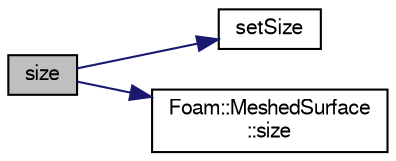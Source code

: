 digraph "size"
{
  bgcolor="transparent";
  edge [fontname="FreeSans",fontsize="10",labelfontname="FreeSans",labelfontsize="10"];
  node [fontname="FreeSans",fontsize="10",shape=record];
  rankdir="LR";
  Node796 [label="size",height=0.2,width=0.4,color="black", fillcolor="grey75", style="filled", fontcolor="black"];
  Node796 -> Node797 [color="midnightblue",fontsize="10",style="solid",fontname="FreeSans"];
  Node797 [label="setSize",height=0.2,width=0.4,color="black",URL="$a17900.html#a6f8d72476baf295a054f72dfbc9c61c3"];
  Node796 -> Node798 [color="midnightblue",fontsize="10",style="solid",fontname="FreeSans"];
  Node798 [label="Foam::MeshedSurface\l::size",height=0.2,width=0.4,color="black",URL="$a29566.html#a9facbf0a118d395c89884e45a5ca4e4b",tooltip="The surface size is the number of faces. "];
}
